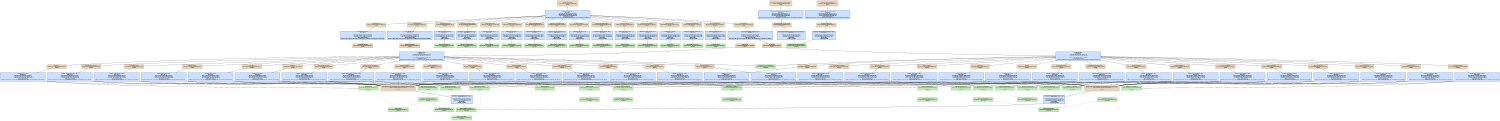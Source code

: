digraph iNetSim {
   size = "10.000000,8.500000";
   concentrate = false;

   node [ shape = box, style = filled, color = "0.3 0.5 0.6", fillcolor = "0.3 0.2 0.9", fontname = "Monaco", fontsize = "9" ];
   n00001 [ label = "Debug/iNetSim.app\n2d9113f76d2b79066492cfacd437ba6f\nMissing", color = "0.1 0.5 0.5", fillcolor = "0.1 0.2 0.9", peripheries = 3 ];
   n00002 [ label = "Contents/Info.plist\n800c4603219e2d1d3bf811d23df30d51\nMissing", color = "0.1 0.5 0.5", fillcolor = "0.1 0.2 0.9" ];
   n00003 [ label = "iNetSim.build/Info.plist\n00000000000000000000000000000000\nMissing", color = "0.1 0.5 0.5", fillcolor = "0.1 0.2 0.9" ];
   n00004 [ label = "Contents/PkgInfo\n15251d62236f1e8beef9c22fa4af6089\nMissing", color = "0.1 0.5 0.5", fillcolor = "0.1 0.2 0.9" ];
   n00005 [ label = "iNetSim.build/PkgInfo\n00000000000000000000000000000000\nMissing", color = "0.1 0.5 0.5", fillcolor = "0.1 0.2 0.9" ];
   n00006 [ label = "English.lproj/Credits.rtf\ne11ef5524a0506067fdd1c8ff2c19256\nMissing", color = "0.1 0.5 0.5", fillcolor = "0.1 0.2 0.9" ];
   n00007 [ label = "English.lproj/Credits.rtf\n000000004370ac95000000000000026f\nUpToDate" ];
   n00008 [ label = "Resources/Accessibility.strings\nba51fc614cf6fb57555734db32eda705\nMissing", color = "0.1 0.5 0.5", fillcolor = "0.1 0.2 0.9" ];
   n00009 [ label = "iNetSim/Accessibility.strings\n000000004370ac95000000000000004b\nUpToDate" ];
   n00010 [ label = "Resources/Router.tif\nd4f537f142f8956d62d02429c321a4f7\nMissing", color = "0.1 0.5 0.5", fillcolor = "0.1 0.2 0.9" ];
   n00011 [ label = "iNetSim/Router.tif\n000000004370ac950000000000006dbc\nUpToDate" ];
   n00012 [ label = "Resources/Hub.tif\n849585b8b15d32079723c0df3609c44e\nMissing", color = "0.1 0.5 0.5", fillcolor = "0.1 0.2 0.9" ];
   n00013 [ label = "iNetSim/Hub.tif\n000000004370ac950000000000006d34\nUpToDate" ];
   n00014 [ label = "English.lproj/MainMenu.nib\n3cfa5ed04ad3b9c2d8ac9f62f8e18065\nMissing", color = "0.1 0.5 0.5", fillcolor = "0.1 0.2 0.9" ];
   n00015 [ label = "English.lproj/MainMenu.nib\n000000004370ac9500000000000000cc\nUpToDate" ];
   n00016 [ label = "English.lproj/MyDocument.nib\n757f8facbf5eca690416b743ca95b5fc\nMissing", color = "0.1 0.5 0.5", fillcolor = "0.1 0.2 0.9" ];
   n00017 [ label = "English.lproj/MyDocument.nib\n000000004370acc500000000000000cc\nUpToDate" ];
   n00018 [ label = "Resources/Info.plist\n10811086d56cf8907ea8e28cb141bb9e\nMissing", color = "0.1 0.5 0.5", fillcolor = "0.1 0.2 0.9" ];
   n00019 [ label = "iNetSim/Info.plist\n000000004370ac9500000000000009e6\nUpToDate" ];
   n00020 [ label = "English.lproj/InfoPlist.strings\na72903139ba931e8dd3d1337e63a0524\nMissing", color = "0.1 0.5 0.5", fillcolor = "0.1 0.2 0.9" ];
   n00021 [ label = "English.lproj/InfoPlist.strings\n000000004370ac95000000000000011c\nUpToDate" ];
   n00022 [ label = "Resources/Switch.tif\n894fa5f6697026f0918d24eb97e6e4b9\nMissing", color = "0.1 0.5 0.5", fillcolor = "0.1 0.2 0.9" ];
   n00023 [ label = "iNetSim/Switch.tif\n000000004370ac950000000000006d68\nUpToDate" ];
   n00024 [ label = "Resources/About Panel.tif\n15b9969684a8cc49ecf580d32bf0935b\nMissing", color = "0.1 0.5 0.5", fillcolor = "0.1 0.2 0.9" ];
   n00025 [ label = "iNetSim/About Panel.tif\n000000004370ac950000000000067938\nUpToDate" ];
   n00026 [ label = "Resources/PC.tif\n2fde37ada5144696bed12afe8a35d5d8\nMissing", color = "0.1 0.5 0.5", fillcolor = "0.1 0.2 0.9" ];
   n00027 [ label = "iNetSim/PC.tif\n000000004370ac950000000000006d44\nUpToDate" ];
   n00028 [ label = "Resources/iNetSimIcon.icns\n7702a3c7ef4f78394d5b3cc1c93383ea\nMissing", color = "0.1 0.5 0.5", fillcolor = "0.1 0.2 0.9" ];
   n00029 [ label = "iNetSim/iNetSimIcon.icns\n000000004370ac95000000000000eac6\nUpToDate" ];
   n00030 [ label = "Resources/delete.tiff\na9d35d7ce16d2a84a6c043b127bf5e0a\nMissing", color = "0.1 0.5 0.5", fillcolor = "0.1 0.2 0.9" ];
   n00031 [ label = "iNetSim/delete.tiff\n000000004370acfe000000000000083e\nUpToDate" ];
   n00032 [ label = "ppc/MyDocument-22CFB493.o\nc0ab00dad149a5c3c6904abc9fd5a5f6\nMissing", color = "0.1 0.5 0.5", fillcolor = "0.1 0.2 0.9" ];
   n00033 [ label = "iNetSim/iNetSim_Prefix.pch\n000000004370ac950000000000000091\nUpToDate" ];
   n00034 [ label = "iNetSim_Prefix-aexaaenvettlejacoythuiqmiggf/iNetSim_Prefix.pch.gch\nd59cbd6e95eeb7a5b9b1cab2864b7055\nMissing", color = "0.1 0.5 0.5", fillcolor = "0.1 0.2 0.9", peripheries = 3 ];
   n00035 [ label = "iNetSim/MyDocument.m\n000000004370ac950000000000001d72\nUpToDate" ];
   n00036 [ label = "i386/MyDocument-22CFB493.o\nf97a4c2ff2a8aec46e725af8d20ae559\nMissing", color = "0.1 0.5 0.5", fillcolor = "0.1 0.2 0.9" ];
   n00037 [ label = "iNetSim_Prefix-bgqrdvoigiwaqvacizlpdvxozwfi/iNetSim_Prefix.pch.gch\nffe522a1c70ec59daf5a8facb18e7aff\nMissing", color = "0.1 0.5 0.5", fillcolor = "0.1 0.2 0.9", peripheries = 3 ];
   n00038 [ label = "ppc/DeviceView.o\nbac7edc15ac187cb44a840b4b43daf99\nMissing", color = "0.1 0.5 0.5", fillcolor = "0.1 0.2 0.9" ];
   n00039 [ label = "iNetSim/DeviceView.m\n000000004370ac950000000000000e6a\nUpToDate" ];
   n00040 [ label = "i386/DeviceView.o\n724cb36307e6b6d8cf80e205b8092d60\nMissing", color = "0.1 0.5 0.5", fillcolor = "0.1 0.2 0.9" ];
   n00041 [ label = "ppc/TopologyView.o\nb154375a087422183223fc880a5c5800\nMissing", color = "0.1 0.5 0.5", fillcolor = "0.1 0.2 0.9" ];
   n00042 [ label = "iNetSim/TopologyView.m\n000000004370ac95000000000000227d\nUpToDate" ];
   n00043 [ label = "i386/TopologyView.o\n7cb26e5c7771ab08f0ec480225a7fc35\nMissing", color = "0.1 0.5 0.5", fillcolor = "0.1 0.2 0.9" ];
   n00044 [ label = "ppc/TopologyController.o\n8baa24e8a33e51a1c7b595843652fd62\nMissing", color = "0.1 0.5 0.5", fillcolor = "0.1 0.2 0.9" ];
   n00045 [ label = "iNetSim/TopologyController.m\n000000004370ad3d0000000000006be8\nUpToDate" ];
   n00046 [ label = "i386/TopologyController.o\n22faa036d8e5572d9b5a8b3f6df26b9d\nMissing", color = "0.1 0.5 0.5", fillcolor = "0.1 0.2 0.9" ];
   n00047 [ label = "ppc/main.o\na2ef3bb42f8fa4d5fc12b92a02377f00\nMissing", color = "0.1 0.5 0.5", fillcolor = "0.1 0.2 0.9" ];
   n00048 [ label = "iNetSim/main.m\n000000004370ac9500000000000000ff\nUpToDate" ];
   n00049 [ label = "i386/main.o\n49124d5bff5d6721bfa3009399d98718\nMissing", color = "0.1 0.5 0.5", fillcolor = "0.1 0.2 0.9" ];
   n00050 [ label = "ppc/MyDocument.mom\n648cee20ee9aa0c6a94e62dc7d79acc7\nMissing", color = "0.1 0.5 0.5", fillcolor = "0.1 0.2 0.9" ];
   n00051 [ label = "iNetSim/MyDocument.xcdatamodel\n000000004370ac9500000000000000aa\nUpToDate" ];
   n00052 [ label = "Resources/MyDocument.mom\ne8ddf13a14de5b106ff1b45a9bb77f94\nMissing", color = "0.1 0.5 0.5", fillcolor = "0.1 0.2 0.9", peripheries = 3 ];
   n00053 [ label = "i386/MyDocument-2A06A972.mom\ne3a6fcdfb1b8afe453abbfde3ed7ac15\nMissing", color = "0.1 0.5 0.5", fillcolor = "0.1 0.2 0.9" ];
   n00054 [ label = "Resources/MyDocument-2A06A972.mom\n77158f46719af02d3e8aa375d4b32db9\nMissing", color = "0.1 0.5 0.5", fillcolor = "0.1 0.2 0.9", peripheries = 3 ];
   n00055 [ label = "ppc/Link.o\n0b8a3c269cac558a970b5293611d3f5e\nMissing", color = "0.1 0.5 0.5", fillcolor = "0.1 0.2 0.9" ];
   n00056 [ label = "iNetSim/Link.m\n000000004370ac9500000000000001cc\nUpToDate" ];
   n00057 [ label = "i386/Link.o\n2364054baaf765233be591b311948214\nMissing", color = "0.1 0.5 0.5", fillcolor = "0.1 0.2 0.9" ];
   n00058 [ label = "ppc/Port.o\n0b6fa4ad85e7bce1d35630e80e005fd8\nMissing", color = "0.1 0.5 0.5", fillcolor = "0.1 0.2 0.9" ];
   n00059 [ label = "iNetSim/Port.m\n000000004370ac9500000000000005cc\nUpToDate" ];
   n00060 [ label = "i386/Port.o\n9d0837fce2a1c0ad2538e19ab9156f61\nMissing", color = "0.1 0.5 0.5", fillcolor = "0.1 0.2 0.9" ];
   n00061 [ label = "ppc/TerminalController.o\nee2273e93dd5a268c3f9fa050c263b14\nMissing", color = "0.1 0.5 0.5", fillcolor = "0.1 0.2 0.9" ];
   n00062 [ label = "iNetSim/TerminalController.m\n000000004370ac95000000000000207e\nUpToDate" ];
   n00063 [ label = "i386/TerminalController.o\nb889e9ed1afb44df65f5e4df4df850ca\nMissing", color = "0.1 0.5 0.5", fillcolor = "0.1 0.2 0.9" ];
   n00064 [ label = "ppc/OSController.o\na72d6ab2f5f3e815a0fd7afc6d1b0891\nMissing", color = "0.1 0.5 0.5", fillcolor = "0.1 0.2 0.9" ];
   n00065 [ label = "iNetSim/OSController.m\n000000004370ac950000000000002a05\nUpToDate" ];
   n00066 [ label = "i386/OSController.o\n936a2feb4a1f9a96ee941bfb1b876a7a\nMissing", color = "0.1 0.5 0.5", fillcolor = "0.1 0.2 0.9" ];
   n00067 [ label = "ppc/TerminalView.o\nfcd07dd77345909e15bc4e01975d6d27\nMissing", color = "0.1 0.5 0.5", fillcolor = "0.1 0.2 0.9" ];
   n00068 [ label = "iNetSim/TerminalView.m\n000000004370ac9500000000000009c4\nUpToDate" ];
   n00069 [ label = "i386/TerminalView.o\n0d8de2587a5d474f24d0e59526b20eda\nMissing", color = "0.1 0.5 0.5", fillcolor = "0.1 0.2 0.9" ];
   n00070 [ label = "ppc/IOSController.o\n9b71bcfa8d8883aaf4656e07909500a2\nMissing", color = "0.1 0.5 0.5", fillcolor = "0.1 0.2 0.9" ];
   n00071 [ label = "iNetSim/IOSController.m\n000000004370ac95000000000000617d\nUpToDate" ];
   n00072 [ label = "i386/IOSController.o\n35d95a3c04e09666b5514d956df205af\nMissing", color = "0.1 0.5 0.5", fillcolor = "0.1 0.2 0.9" ];
   n00073 [ label = "ppc/DOSController.o\n6112fe782bbdda6410989a9e1c64bbeb\nMissing", color = "0.1 0.5 0.5", fillcolor = "0.1 0.2 0.9" ];
   n00074 [ label = "iNetSim/DOSController.m\n000000004370ac950000000000004d79\nUpToDate" ];
   n00075 [ label = "i386/DOSController.o\n3ea4381c39f8cc92f5f8dba369d097c8\nMissing", color = "0.1 0.5 0.5", fillcolor = "0.1 0.2 0.9" ];
   n00076 [ label = "ppc/IOSLineConfig.o\ne84c82092f5f62c75f85e0cc8f37d0c8\nMissing", color = "0.1 0.5 0.5", fillcolor = "0.1 0.2 0.9" ];
   n00077 [ label = "iNetSim/IOSLineConfig.m\n000000004370ac95000000000000109d\nUpToDate" ];
   n00078 [ label = "i386/IOSLineConfig.o\nea042c9e5e1cabdff81ca937ffe36f91\nMissing", color = "0.1 0.5 0.5", fillcolor = "0.1 0.2 0.9" ];
   n00079 [ label = "ppc/OSSimulation.o\n08ede865ef8052a6226ad0730124690e\nMissing", color = "0.1 0.5 0.5", fillcolor = "0.1 0.2 0.9" ];
   n00080 [ label = "iNetSim/OSSimulation.m\n000000004370ac95000000000000c23b\nUpToDate" ];
   n00081 [ label = "i386/OSSimulation.o\nff460d13735736dae900964784f6f0c8\nMissing", color = "0.1 0.5 0.5", fillcolor = "0.1 0.2 0.9" ];
   n00082 [ label = "ppc/IOSConfigMode.o\ne28337900223b7c06428ddef616837f2\nMissing", color = "0.1 0.5 0.5", fillcolor = "0.1 0.2 0.9" ];
   n00083 [ label = "iNetSim/IOSConfigMode.m\n000000004370ac950000000000000bff\nUpToDate" ];
   n00084 [ label = "i386/IOSConfigMode.o\nec0bea0130fef41d2afeeb78103fdecf\nMissing", color = "0.1 0.5 0.5", fillcolor = "0.1 0.2 0.9" ];
   n00085 [ label = "ppc/IOSPrivMode.o\n75e14dd1548a2ba66999a8981bdaaa3d\nMissing", color = "0.1 0.5 0.5", fillcolor = "0.1 0.2 0.9" ];
   n00086 [ label = "iNetSim/IOSPrivMode.m\n000000004370ac950000000000000c55\nUpToDate" ];
   n00087 [ label = "i386/IOSPrivMode.o\n5aae5485d1e1f10bde468a03675e7d78\nMissing", color = "0.1 0.5 0.5", fillcolor = "0.1 0.2 0.9" ];
   n00088 [ label = "ppc/iNetSim\n98bc34730cf531fda930f87c75298cde\nMissing", color = "0.1 0.5 0.5", fillcolor = "0.1 0.2 0.9" ];
   n00089 [ label = "Frameworks/Cocoa.framework[C]\n0000000042a5aa9500000000000000cc\nUpToDate" ];
   n00090 [ label = "i386/iNetSim\n0a71da24edbb3f2f9e6738c136a43def\nMissing", color = "0.1 0.5 0.5", fillcolor = "0.1 0.2 0.9" ];
   n00091 [ label = "MacOS/iNetSim\n4540c0291cc90328a272827dd2068240\nMissing", color = "0.1 0.5 0.5", fillcolor = "0.1 0.2 0.9" ];
   n00092 [ label = "iNetSim/MyDocument.h\n000000004370ac95000000000000036c\nUpToDate" ];
   n00093 [ label = "iNetSim/DeviceView.h\n000000004370ac950000000000000249\nUpToDate" ];
   n00094 [ label = "iNetSim/TopologyView.h\n000000004370ac9500000000000004b7\nUpToDate" ];
   n00095 [ label = "iNetSim/TopologyController.h\n000000004370ac950000000000000971\nUpToDate" ];
   n00096 [ label = "iNetSim/Port.h\n000000004370ac950000000000000137\nUpToDate" ];
   n00097 [ label = "iNetSim/Link.h\n000000004370ac9500000000000000ca\nUpToDate" ];
   n00098 [ label = "iNetSim/TerminalController.h\n000000004370ac9500000000000003bf\nUpToDate" ];
   n00099 [ label = "iNetSim/OSController.h\n000000004370ac95000000000000080b\nUpToDate" ];
   n00100 [ label = "iNetSim/TerminalView.h\n000000004370ac95000000000000016b\nUpToDate" ];
   n00101 [ label = "iNetSim/IOSController.h\n000000004370ac950000000000000bcb\nUpToDate" ];
   n00102 [ label = "iNetSim/DOSController.h\n000000004370ac9500000000000001f0\nUpToDate" ];
   n00103 [ label = "iNetSim/OSSimulation.h\n000000004370ac9500000000000003bc\nUpToDate" ];

   node [ shape = box, style = "filled,bold", color = "0.7 0.5 0.7", fillcolor = "0.7 0.2 1.0", fontname = "Monaco", fontsize = "9" ];
   c00001 [ label = "PBXCp Info.plist <wt:0>\nwaitCount: 0\n00000000000000000000000000000000\n^ 800c4603219e2d1d3bf811d23df30d51\n= 800c4603219e2d1d3bf811d23df30d51\nIndirectlyNeedsToRun\nNeeds to run because at least one of the inputs to the command are scheduled to be updated.", color = "0.6 0.5 0.7", fillcolor = "0.6 0.2 1.0" ];
   c00002 [ label = "PBXCp PkgInfo <wt:0>\nwaitCount: 0\n00000000000000000000000000000000\n^ 15251d62236f1e8beef9c22fa4af6089\n= 15251d62236f1e8beef9c22fa4af6089\nIndirectlyNeedsToRun\nNeeds to run because at least one of the inputs to the command are scheduled to be updated.", color = "0.6 0.5 0.7", fillcolor = "0.6 0.2 1.0" ];
   c00003 [ label = "CpResource Credits.rtf <wt:2>\nwaitCount: 0\n00000000000000000000000000000000\n^ e11ef5524a0506067fdd1c8ff2c19256\n= e11ef5524a0506067fdd1c8ff2c19256\nNeedsToRun\n1 output is missing", color = "0.6 0.5 0.7", fillcolor = "0.6 0.2 1.0" ];
   c00004 [ label = "CpResource Accessibility.strings <wt:2>\nwaitCount: 0\n00000000000000000000000000000000\n^ ba51fc614cf6fb57555734db32eda705\n= ba51fc614cf6fb57555734db32eda705\nNeedsToRun\n1 output is missing", color = "0.6 0.5 0.7", fillcolor = "0.6 0.2 1.0" ];
   c00005 [ label = "CpResource Router.tif <wt:2>\nwaitCount: 0\n00000000000000000000000000000000\n^ d4f537f142f8956d62d02429c321a4f7\n= d4f537f142f8956d62d02429c321a4f7\nNeedsToRun\n1 output is missing", color = "0.6 0.5 0.7", fillcolor = "0.6 0.2 1.0" ];
   c00006 [ label = "CpResource Hub.tif <wt:2>\nwaitCount: 0\n00000000000000000000000000000000\n^ 849585b8b15d32079723c0df3609c44e\n= 849585b8b15d32079723c0df3609c44e\nNeedsToRun\n1 output is missing", color = "0.6 0.5 0.7", fillcolor = "0.6 0.2 1.0" ];
   c00007 [ label = "CpResource MainMenu.nib <wt:2>\nwaitCount: 0\n00000000000000000000000000000000\n^ 3cfa5ed04ad3b9c2d8ac9f62f8e18065\n= 3cfa5ed04ad3b9c2d8ac9f62f8e18065\nNeedsToRun\n1 output is missing", color = "0.6 0.5 0.7", fillcolor = "0.6 0.2 1.0" ];
   c00008 [ label = "CpResource MyDocument.nib <wt:2>\nwaitCount: 0\n00000000000000000000000000000000\n^ 757f8facbf5eca690416b743ca95b5fc\n= 757f8facbf5eca690416b743ca95b5fc\nNeedsToRun\n1 output is missing", color = "0.6 0.5 0.7", fillcolor = "0.6 0.2 1.0" ];
   c00009 [ label = "CpResource Info.plist <wt:2>\nwaitCount: 0\n00000000000000000000000000000000\n^ 10811086d56cf8907ea8e28cb141bb9e\n= 10811086d56cf8907ea8e28cb141bb9e\nNeedsToRun\n1 output is missing", color = "0.6 0.5 0.7", fillcolor = "0.6 0.2 1.0" ];
   c00010 [ label = "CpResource InfoPlist.strings <wt:2>\nwaitCount: 0\n00000000000000000000000000000000\n^ a72903139ba931e8dd3d1337e63a0524\n= a72903139ba931e8dd3d1337e63a0524\nNeedsToRun\n1 output is missing", color = "0.6 0.5 0.7", fillcolor = "0.6 0.2 1.0" ];
   c00011 [ label = "CpResource Switch.tif <wt:2>\nwaitCount: 0\n00000000000000000000000000000000\n^ 894fa5f6697026f0918d24eb97e6e4b9\n= 894fa5f6697026f0918d24eb97e6e4b9\nNeedsToRun\n1 output is missing", color = "0.6 0.5 0.7", fillcolor = "0.6 0.2 1.0" ];
   c00012 [ label = "CpResource \"About Panel.tif\" <wt:2>\nwaitCount: 0\n00000000000000000000000000000000\n^ 15b9969684a8cc49ecf580d32bf0935b\n= 15b9969684a8cc49ecf580d32bf0935b\nNeedsToRun\n1 output is missing", color = "0.6 0.5 0.7", fillcolor = "0.6 0.2 1.0" ];
   c00013 [ label = "CpResource PC.tif <wt:2>\nwaitCount: 0\n00000000000000000000000000000000\n^ 2fde37ada5144696bed12afe8a35d5d8\n= 2fde37ada5144696bed12afe8a35d5d8\nNeedsToRun\n1 output is missing", color = "0.6 0.5 0.7", fillcolor = "0.6 0.2 1.0" ];
   c00014 [ label = "CpResource iNetSimIcon.icns <wt:2>\nwaitCount: 0\n00000000000000000000000000000000\n^ 7702a3c7ef4f78394d5b3cc1c93383ea\n= 7702a3c7ef4f78394d5b3cc1c93383ea\nNeedsToRun\n1 output is missing", color = "0.6 0.5 0.7", fillcolor = "0.6 0.2 1.0" ];
   c00015 [ label = "CpResource delete.tiff <wt:2>\nwaitCount: 0\n00000000000000000000000000000000\n^ a9d35d7ce16d2a84a6c043b127bf5e0a\n= a9d35d7ce16d2a84a6c043b127bf5e0a\nNeedsToRun\n1 output is missing", color = "0.6 0.5 0.7", fillcolor = "0.6 0.2 1.0" ];
   c00016 [ label = "CompileC MyDocument-22CFB493.o <wt:4>\nwaitCount: 0\nd59cbd6e95eeb7a5b9b1cab2864b6e4b\n^ 1537bdb444a712667f21800e199ecbbd\n= c0ab00dad149a5c3c6904abc9fd5a5f6\nIndirectlyNeedsToRun\nNeeds to run because at least one of the inputs to the command are scheduled to be updated.", color = "0.6 0.5 0.7", fillcolor = "0.6 0.2 1.0" ];
   c00017 [ label = "ProcessPCH iNetSim_Prefix.pch.gch <wt:3>\nwaitCount: 0\n000000004370ac950000000000000091\n^ d59cbd6ed69e1b30b9b1cab2864b70c4\n= d59cbd6e95eeb7a5b9b1cab2864b7055\nNeedsToRun\n1 output is missing", color = "0.6 0.5 0.7", fillcolor = "0.6 0.2 1.0" ];
   c00018 [ label = "CompileC MyDocument-22CFB493.o <wt:4>\nwaitCount: 0\nffe522a1c70ec59daf5a8facb18e64e1\n^ 069f6e8e35a66b59c128d554638481b8\n= f97a4c2ff2a8aec46e725af8d20ae559\nIndirectlyNeedsToRun\nNeeds to run because at least one of the inputs to the command are scheduled to be updated.", color = "0.6 0.5 0.7", fillcolor = "0.6 0.2 1.0" ];
   c00019 [ label = "ProcessPCH iNetSim_Prefix.pch.gch <wt:3>\nwaitCount: 0\n000000004370ac950000000000000091\n^ ffe522a1847e6908af5a8facb18e7a6e\n= ffe522a1c70ec59daf5a8facb18e7aff\nNeedsToRun\n1 output is missing", color = "0.6 0.5 0.7", fillcolor = "0.6 0.2 1.0" ];
   c00020 [ label = "CompileC DeviceView.o <wt:4>\nwaitCount: 0\nd59cbd6e95eeb7a5b9b1cab2864b7c76\n^ 6f5b50afcf2f306efd198a063276d3ef\n= bac7edc15ac187cb44a840b4b43daf99\nIndirectlyNeedsToRun\nNeeds to run because at least one of the inputs to the command are scheduled to be updated.", color = "0.6 0.5 0.7", fillcolor = "0.6 0.2 1.0" ];
   c00021 [ label = "CompileC DeviceView.o <wt:4>\nwaitCount: 0\nffe522a1c70ec59daf5a8facb18e76dc\n^ 8da991c2c0e8734560da6da909875bbc\n= 724cb36307e6b6d8cf80e205b8092d60\nIndirectlyNeedsToRun\nNeeds to run because at least one of the inputs to the command are scheduled to be updated.", color = "0.6 0.5 0.7", fillcolor = "0.6 0.2 1.0" ];
   c00022 [ label = "CompileC TopologyView.o <wt:4>\nwaitCount: 0\nd59cbd6ed69e1b30b9b1cab2864b54d6\n^ 64c88a34deea39288b92363a8c170cd6\n= b154375a087422183223fc880a5c5800\nIndirectlyNeedsToRun\nNeeds to run because at least one of the inputs to the command are scheduled to be updated.", color = "0.6 0.5 0.7", fillcolor = "0.6 0.2 1.0" ];
   c00023 [ label = "CompileC TopologyView.o <wt:4>\nwaitCount: 0\nffe522a1847e6908af5a8facb18e5e7c\n^ 83574cfdf30fc2005fb6c7ae9429a249\n= 7cb26e5c7771ab08f0ec480225a7fc35\nIndirectlyNeedsToRun\nNeeds to run because at least one of the inputs to the command are scheduled to be updated.", color = "0.6 0.5 0.7", fillcolor = "0.6 0.2 1.0" ];
   c00024 [ label = "CompileC TopologyController.o <wt:4>\nwaitCount: 0\nd59cbd6ed69e1a98b9b1cab2864b1505\n^ 5e36998675a04b397e045f36b019e867\n= 8baa24e8a33e51a1c7b595843652fd62\nIndirectlyNeedsToRun\nNeeds to run because at least one of the inputs to the command are scheduled to be updated.", color = "0.6 0.5 0.7", fillcolor = "0.6 0.2 1.0" ];
   c00025 [ label = "CompileC TopologyController.o <wt:4>\nwaitCount: 0\nffe522a1847e68a0af5a8facb18e1faf\n^ dd1f82975c9b3f8d34000493dc7c7432\n= 22faa036d8e5572d9b5a8b3f6df26b9d\nIndirectlyNeedsToRun\nNeeds to run because at least one of the inputs to the command are scheduled to be updated.", color = "0.6 0.5 0.7", fillcolor = "0.6 0.2 1.0" ];
   c00026 [ label = "CompileC main.o <wt:4>\nwaitCount: 0\nd59cbd6ed69e1b30b9b1cab2864b70aa\n^ 777386daf911bfe545a37398847c0faa\n= a2ef3bb42f8fa4d5fc12b92a02377f00\nIndirectlyNeedsToRun\nNeeds to run because at least one of the inputs to the command are scheduled to be updated.", color = "0.6 0.5 0.7", fillcolor = "0.6 0.2 1.0" ];
   c00027 [ label = "CompileC main.o <wt:4>\nwaitCount: 0\nffe522a1847e6908af5a8facb18e7a00\n^ b6f76ffa7b230e2910f98f3f2857fd18\n= 49124d5bff5d6721bfa3009399d98718\nIndirectlyNeedsToRun\nNeeds to run because at least one of the inputs to the command are scheduled to be updated.", color = "0.6 0.5 0.7", fillcolor = "0.6 0.2 1.0" ];
   c00028 [ label = "DataModelCompile MyDocument.mom <wt:4>\nwaitCount: 0\n000000004370ac9500000000000000aa\n^ 648cee20adea0c53a94e62dc7d79ac6d\n= 648cee20ee9aa0c6a94e62dc7d79acc7\nNeedsToRun\n1 output is missing", color = "0.6 0.5 0.7", fillcolor = "0.6 0.2 1.0" ];
   c00029 [ label = "PBXCp MyDocument.mom <wt:4>\nwaitCount: 0\n648cee20ee9aa0c6a94e62dc7d79acc7\n^ 8c511f1afa44fbd6c6bfd686e6ced353\n= e8ddf13a14de5b106ff1b45a9bb77f94\nIndirectlyNeedsToRun\nNeeds to run because at least one of the inputs to the command are scheduled to be updated.", color = "0.6 0.5 0.7", fillcolor = "0.6 0.2 1.0" ];
   c00030 [ label = "DataModelCompile MyDocument-2A06A972.mom <wt:4>\nwaitCount: 0\n000000004370ac9500000000000000aa\n^ e3a6fcdff2c8037153abbfde3ed7acbf\n= e3a6fcdfb1b8afe453abbfde3ed7ac15\nNeedsToRun\n1 output is missing", color = "0.6 0.5 0.7", fillcolor = "0.6 0.2 1.0" ];
   c00031 [ label = "PBXCp MyDocument-2A06A972.mom <wt:4>\nwaitCount: 0\ne3a6fcdfb1b8afe453abbfde3ed7ac15\n^ 94b37399c0225fc96d211cabea6481ac\n= 77158f46719af02d3e8aa375d4b32db9\nIndirectlyNeedsToRun\nNeeds to run because at least one of the inputs to the command are scheduled to be updated.", color = "0.6 0.5 0.7", fillcolor = "0.6 0.2 1.0" ];
   c00032 [ label = "CompileC Link.o <wt:4>\nwaitCount: 0\nd59cbd6e95eeb7a5b9b1cab2864b7153\n^ de1681480942e22f2eba9821e7564e0d\n= 0b8a3c269cac558a970b5293611d3f5e\nIndirectlyNeedsToRun\nNeeds to run because at least one of the inputs to the command are scheduled to be updated.", color = "0.6 0.5 0.7", fillcolor = "0.6 0.2 1.0" ];
   c00033 [ label = "CompileC Link.o <wt:4>\nwaitCount: 0\nffe522a1c70ec59daf5a8facb18e7bf9\n^ dc8127ea6df9a0be94bf1e1fa01af9ed\n= 2364054baaf765233be591b311948214\nIndirectlyNeedsToRun\nNeeds to run because at least one of the inputs to the command are scheduled to be updated.", color = "0.6 0.5 0.7", fillcolor = "0.6 0.2 1.0" ];
   c00034 [ label = "CompileC Port.o <wt:4>\nwaitCount: 0\nd59cbd6e95eeb7a5b9b1cab2864b74ae\n^ def319c310090b446ae7fa5a884b2b76\n= 0b6fa4ad85e7bce1d35630e80e005fd8\nIndirectlyNeedsToRun\nNeeds to run because at least one of the inputs to the command are scheduled to be updated.", color = "0.6 0.5 0.7", fillcolor = "0.6 0.2 1.0" ];
   c00035 [ label = "CompileC Port.o <wt:4>\nwaitCount: 0\nffe522a1c70ec59daf5a8facb18e7e04\n^ 62ed155d25af05308a626e36089b1165\n= 9d0837fce2a1c0ad2538e19ab9156f61\nIndirectlyNeedsToRun\nNeeds to run because at least one of the inputs to the command are scheduled to be updated.", color = "0.6 0.5 0.7", fillcolor = "0.6 0.2 1.0" ];
   c00036 [ label = "CompileC TerminalController.o <wt:4>\nwaitCount: 0\nd59cbd6e95eeb7a5b9b1cab2864b5394\n^ 3bbece87a83b15cd7a4830b78a6d6880\n= ee2273e93dd5a268c3f9fa050c263b14\nIndirectlyNeedsToRun\nNeeds to run because at least one of the inputs to the command are scheduled to be updated.", color = "0.6 0.5 0.7", fillcolor = "0.6 0.2 1.0" ];
   c00037 [ label = "CompileC TerminalController.o <wt:4>\nwaitCount: 0\nffe522a1c70ec59daf5a8facb18e593e\n^ 476ccb4cddf58142caaf6b73fc7609f4\n= b889e9ed1afb44df65f5e4df4df850ca\nIndirectlyNeedsToRun\nNeeds to run because at least one of the inputs to the command are scheduled to be updated.", color = "0.6 0.5 0.7", fillcolor = "0.6 0.2 1.0" ];
   c00038 [ label = "CompileC OSController.o <wt:4>\nwaitCount: 0\nd59cbd6e95eeb7a5b9b1cab2864b525b\n^ 72b1d7dc601d5fb0194cb04eeb505aca\n= a72d6ab2f5f3e815a0fd7afc6d1b0891\nIndirectlyNeedsToRun\nNeeds to run because at least one of the inputs to the command are scheduled to be updated.", color = "0.6 0.5 0.7", fillcolor = "0.6 0.2 1.0" ];
   c00039 [ label = "CompileC OSController.o <wt:4>\nwaitCount: 0\nffe522a1c70ec59daf5a8facb18e58f1\n^ 6c8f0d4a8d115f0b41ce9457aa09328b\n= 936a2feb4a1f9a96ee941bfb1b876a7a\nIndirectlyNeedsToRun\nNeeds to run because at least one of the inputs to the command are scheduled to be updated.", color = "0.6 0.5 0.7", fillcolor = "0.6 0.2 1.0" ];
   c00040 [ label = "CompileC TerminalView.o <wt:4>\nwaitCount: 0\nd59cbd6e95eeb7a5b9b1cab2864b78fa\n^ 294cc0b9e6ab273bac0d84b3111615dd\n= fcd07dd77345909e15bc4e01975d6d27\nIndirectlyNeedsToRun\nNeeds to run because at least one of the inputs to the command are scheduled to be updated.", color = "0.6 0.5 0.7", fillcolor = "0.6 0.2 1.0" ];
   c00041 [ label = "CompileC TerminalView.o <wt:4>\nwaitCount: 0\nffe522a1c70ec59daf5a8facb18e7250\n^ f268c0f9bd5382d28b8a6a39973c7c8a\n= 0d8de2587a5d474f24d0e59526b20eda\nIndirectlyNeedsToRun\nNeeds to run because at least one of the inputs to the command are scheduled to be updated.", color = "0.6 0.5 0.7", fillcolor = "0.6 0.2 1.0" ];
   c00042 [ label = "CompileC IOSController.o <wt:4>\nwaitCount: 0\nd59cbd6ed69e1b30b9b1cab2864b12e8\n^ 4eed01945b16989a4dd4a4b516de124a\n= 9b71bcfa8d8883aaf4656e07909500a2\nIndirectlyNeedsToRun\nNeeds to run because at least one of the inputs to the command are scheduled to be updated.", color = "0.6 0.5 0.7", fillcolor = "0.6 0.2 1.0" ];
   c00043 [ label = "CompileC IOSController.o <wt:4>\nwaitCount: 0\nffe522a1847e6908af5a8facb18e1842\n^ ca3c789d809eff6e1a0bc239dc7c1ded\n= 35d95a3c04e09666b5514d956df205af\nIndirectlyNeedsToRun\nNeeds to run because at least one of the inputs to the command are scheduled to be updated.", color = "0.6 0.5 0.7", fillcolor = "0.6 0.2 1.0" ];
   c00044 [ label = "CompileC DOSController.o <wt:4>\nwaitCount: 0\nd59cbd6ed69e1b30b9b1cab2864b34d7\n^ b48e4316fd23c154a929502c9a2f8f3c\n= 6112fe782bbdda6410989a9e1c64bbeb\nIndirectlyNeedsToRun\nNeeds to run because at least one of the inputs to the command are scheduled to be updated.", color = "0.6 0.5 0.7", fillcolor = "0.6 0.2 1.0" ];
   c00045 [ label = "CompileC DOSController.o <wt:4>\nwaitCount: 0\nffe522a1847e6908af5a8facb18e3e7d\n^ c1411abdbd86a59a5aa2540fd85ea9b5\n= 3ea4381c39f8cc92f5f8dba369d097c8\nIndirectlyNeedsToRun\nNeeds to run because at least one of the inputs to the command are scheduled to be updated.", color = "0.6 0.5 0.7", fillcolor = "0.6 0.2 1.0" ];
   c00046 [ label = "CompileC IOSLineConfig.o <wt:4>\nwaitCount: 0\nd59cbd6ed69e1b30b9b1cab2864b6308\n^ 3dd03f67f9c179f7e6342a7e097cb3c0\n= e84c82092f5f62c75f85e0cc8f37d0c8\nIndirectlyNeedsToRun\nNeeds to run because at least one of the inputs to the command are scheduled to be updated.", color = "0.6 0.5 0.7", fillcolor = "0.6 0.2 1.0" ];
   c00047 [ label = "CompileC IOSLineConfig.o <wt:4>\nwaitCount: 0\nffe522a1847e6908af5a8facb18e69a2\n^ 15e10e3fda62c2d75746269b4e6d0633\n= ea042c9e5e1cabdff81ca937ffe36f91\nIndirectlyNeedsToRun\nNeeds to run because at least one of the inputs to the command are scheduled to be updated.", color = "0.6 0.5 0.7", fillcolor = "0.6 0.2 1.0" ];
   c00048 [ label = "CompileC OSSimulation.o <wt:4>\nwaitCount: 0\nd59cbd6ed69e1b30b9b1cab2864bb9d9\n^ dd71550b391e49969bdb1ac1876fd0d7\n= 08ede865ef8052a6226ad0730124690e\nIndirectlyNeedsToRun\nNeeds to run because at least one of the inputs to the command are scheduled to be updated.", color = "0.6 0.5 0.7", fillcolor = "0.6 0.2 1.0" ];
   c00049 [ label = "CompileC OSSimulation.o <wt:4>\nwaitCount: 0\nffe522a1847e6908af5a8facb18eb373\n^ 00a32fb2f7295fd2465a19eb357843bb\n= ff460d13735736dae900964784f6f0c8\nIndirectlyNeedsToRun\nNeeds to run because at least one of the inputs to the command are scheduled to be updated.", color = "0.6 0.5 0.7", fillcolor = "0.6 0.2 1.0" ];
   c00050 [ label = "CompileC IOSConfigMode.o <wt:4>\nwaitCount: 0\nd59cbd6ed69e1b30b9b1cab2864b786a\n^ 371f8afed4bdacf0dd99175de7234f98\n= e28337900223b7c06428ddef616837f2\nIndirectlyNeedsToRun\nNeeds to run because at least one of the inputs to the command are scheduled to be updated.", color = "0.6 0.5 0.7", fillcolor = "0.6 0.2 1.0" ];
   c00051 [ label = "CompileC IOSConfigMode.o <wt:4>\nwaitCount: 0\nffe522a1847e6908af5a8facb18e72c0\n^ 13eec8a0b4809d1585a464d4a1b1ac0f\n= ec0bea0130fef41d2afeeb78103fdecf\nIndirectlyNeedsToRun\nNeeds to run because at least one of the inputs to the command are scheduled to be updated.", color = "0.6 0.5 0.7", fillcolor = "0.6 0.2 1.0" ];
   c00052 [ label = "CompileC IOSPrivMode.o <wt:4>\nwaitCount: 0\nd59cbd6ed69e1b30b9b1cab2864b7fc0\n^ a07df0bf82143096d028622a9d91d5fd\n= 75e14dd1548a2ba66999a8981bdaaa3d\nIndirectlyNeedsToRun\nNeeds to run because at least one of the inputs to the command are scheduled to be updated.", color = "0.6 0.5 0.7", fillcolor = "0.6 0.2 1.0" ];
   c00053 [ label = "CompileC IOSPrivMode.o <wt:4>\nwaitCount: 0\nffe522a1847e6908af5a8facb18e756a\n^ a54b7624559f9803711c05afd6d00812\n= 5aae5485d1e1f10bde468a03675e7d78\nIndirectlyNeedsToRun\nNeeds to run because at least one of the inputs to the command are scheduled to be updated.", color = "0.6 0.5 0.7", fillcolor = "0.6 0.2 1.0" ];
   c00054 [ label = "Ld iNetSim <wt:4>\nwaitCount: 0\ndae76bb5df8399b02dfac7fcf4fc71a5\n^ 425b5fc6d376a84d84ca3f8081d5fd7b\n= 98bc34730cf531fda930f87c75298cde\nIndirectlyNeedsToRun\nNeeds to run because at least one of the inputs to the command are scheduled to be updated.", color = "0.6 0.5 0.7", fillcolor = "0.6 0.2 1.0" ];
   c00055 [ label = "Ld iNetSim <wt:4>\nwaitCount: 0\nacf497bd7481d7e26186d9f66b95afd3\n^ a6854d99993ae8cdffe1e1375d31923c\n= 0a71da24edbb3f2f9e6738c136a43def\nIndirectlyNeedsToRun\nNeeds to run because at least one of the inputs to the command are scheduled to be updated.", color = "0.6 0.5 0.7", fillcolor = "0.6 0.2 1.0" ];
   c00056 [ label = "CreateUniversalBinary iNetSim <wt:4>\nwaitCount: 0\n92cdee57e14e0ed23757c0bd438db131\n^ d78d2e7efd870dfa952542c0918b3371\n= 4540c0291cc90328a272827dd2068240\nIndirectlyNeedsToRun\nNeeds to run because at least one of the inputs to the command are scheduled to be updated.", color = "0.6 0.5 0.7", fillcolor = "0.6 0.2 1.0" ];
   c00057 [ label = "Touch iNetSim.app <wt:7>\nwaitCount: 0\n489218ad16c82ec4ff17b50ec3fe4e8b\n^ 65030b5a7be357c29b857aa217c9f4e4\n= 2d9113f76d2b79066492cfacd437ba6f\nIndirectlyNeedsToRun\nNeeds to run because at least one of the inputs to the command are scheduled to be updated.", color = "0.6 0.5 0.7", fillcolor = "0.6 0.2 1.0" ];

   edge [ style = solid, color = black, arrowhead = none, arrowtail = normal ];
   n00001 -> { c00057 };
   n00002 -> { c00001 };
   n00004 -> { c00002 };
   n00006 -> { c00003 };
   n00008 -> { c00004 };
   n00010 -> { c00005 };
   n00012 -> { c00006 };
   n00014 -> { c00007 };
   n00016 -> { c00008 };
   n00018 -> { c00009 };
   n00020 -> { c00010 };
   n00022 -> { c00011 };
   n00024 -> { c00012 };
   n00026 -> { c00013 };
   n00028 -> { c00014 };
   n00030 -> { c00015 };
   n00032 -> { c00016 };
   n00034 -> { c00017 };
   n00036 -> { c00018 };
   n00037 -> { c00019 };
   n00038 -> { c00020 };
   n00040 -> { c00021 };
   n00041 -> { c00022 };
   n00043 -> { c00023 };
   n00044 -> { c00024 };
   n00046 -> { c00025 };
   n00047 -> { c00026 };
   n00049 -> { c00027 };
   n00050 -> { c00028 };
   n00052 -> { c00029 };
   n00053 -> { c00030 };
   n00054 -> { c00031 };
   n00055 -> { c00032 };
   n00057 -> { c00033 };
   n00058 -> { c00034 };
   n00060 -> { c00035 };
   n00061 -> { c00036 };
   n00063 -> { c00037 };
   n00064 -> { c00038 };
   n00066 -> { c00039 };
   n00067 -> { c00040 };
   n00069 -> { c00041 };
   n00070 -> { c00042 };
   n00072 -> { c00043 };
   n00073 -> { c00044 };
   n00075 -> { c00045 };
   n00076 -> { c00046 };
   n00078 -> { c00047 };
   n00079 -> { c00048 };
   n00081 -> { c00049 };
   n00082 -> { c00050 };
   n00084 -> { c00051 };
   n00085 -> { c00052 };
   n00087 -> { c00053 };
   n00088 -> { c00054 };
   n00090 -> { c00055 };
   n00091 -> { c00056 };
   c00001 -> { n00003 };
   c00002 -> { n00005 n00005 };
   c00003 -> { n00007 n00007 };
   c00004 -> { n00009 n00009 };
   c00005 -> { n00011 n00011 };
   c00006 -> { n00013 n00013 };
   c00007 -> { n00015 n00015 };
   c00008 -> { n00017 n00017 };
   c00009 -> { n00019 n00019 };
   c00010 -> { n00021 n00021 };
   c00011 -> { n00023 n00023 };
   c00012 -> { n00025 n00025 };
   c00013 -> { n00027 n00027 };
   c00014 -> { n00029 n00029 };
   c00015 -> { n00031 n00031 };
   c00016 -> { n00034 n00035 };
   c00017 -> { n00033 };
   c00018 -> { n00037 n00035 };
   c00019 -> { n00033 };
   c00020 -> { n00034 n00039 };
   c00021 -> { n00037 n00039 };
   c00022 -> { n00034 n00042 };
   c00023 -> { n00037 n00042 };
   c00024 -> { n00034 n00045 };
   c00025 -> { n00037 n00045 };
   c00026 -> { n00034 n00048 };
   c00027 -> { n00037 n00048 };
   c00028 -> { n00051 };
   c00029 -> { n00050 };
   c00030 -> { n00051 };
   c00031 -> { n00053 };
   c00032 -> { n00034 n00056 };
   c00033 -> { n00037 n00056 };
   c00034 -> { n00034 n00059 };
   c00035 -> { n00037 n00059 };
   c00036 -> { n00034 n00062 };
   c00037 -> { n00037 n00062 };
   c00038 -> { n00034 n00065 };
   c00039 -> { n00037 n00065 };
   c00040 -> { n00034 n00068 };
   c00041 -> { n00037 n00068 };
   c00042 -> { n00034 n00071 };
   c00043 -> { n00037 n00071 };
   c00044 -> { n00034 n00074 };
   c00045 -> { n00037 n00074 };
   c00046 -> { n00034 n00077 };
   c00047 -> { n00037 n00077 };
   c00048 -> { n00034 n00080 };
   c00049 -> { n00037 n00080 };
   c00050 -> { n00034 n00083 };
   c00051 -> { n00037 n00083 };
   c00052 -> { n00034 n00086 };
   c00053 -> { n00037 n00086 };
   c00054 -> { n00032 n00038 n00041 n00044 n00047 n00055 n00058 n00061 n00064 n00067 n00070 n00073 n00076 n00079 n00082 n00085 n00089 };
   c00055 -> { n00036 n00040 n00043 n00046 n00049 n00057 n00060 n00063 n00066 n00069 n00072 n00075 n00078 n00081 n00084 n00087 n00089 };
   c00056 -> { n00088 n00090 };
   c00057 -> { n00002 n00004 n00006 n00008 n00010 n00012 n00014 n00016 n00018 n00020 n00022 n00024 n00026 n00028 n00030 n00091 };

   edge [ style = solid, color = gray60, arrowhead = none, arrowtail = normal ];
   n00035 -> { n00092 };
   n00039 -> { n00093 };
   n00042 -> { n00094 };
   n00045 -> { n00095 };
   n00056 -> { n00097 };
   n00059 -> { n00096 };
   n00062 -> { n00098 };
   n00065 -> { n00099 };
   n00068 -> { n00100 };
   n00071 -> { n00101 };
   n00074 -> { n00102 };
   n00077 -> { n00101 };
   n00080 -> { n00103 };
   n00083 -> { n00101 };
   n00086 -> { n00101 };
   n00094 -> { n00093 };
   n00095 -> { n00094 n00096 };
   n00101 -> { n00099 };
   n00102 -> { n00099 };
   n00103 -> { n00099 };
}
